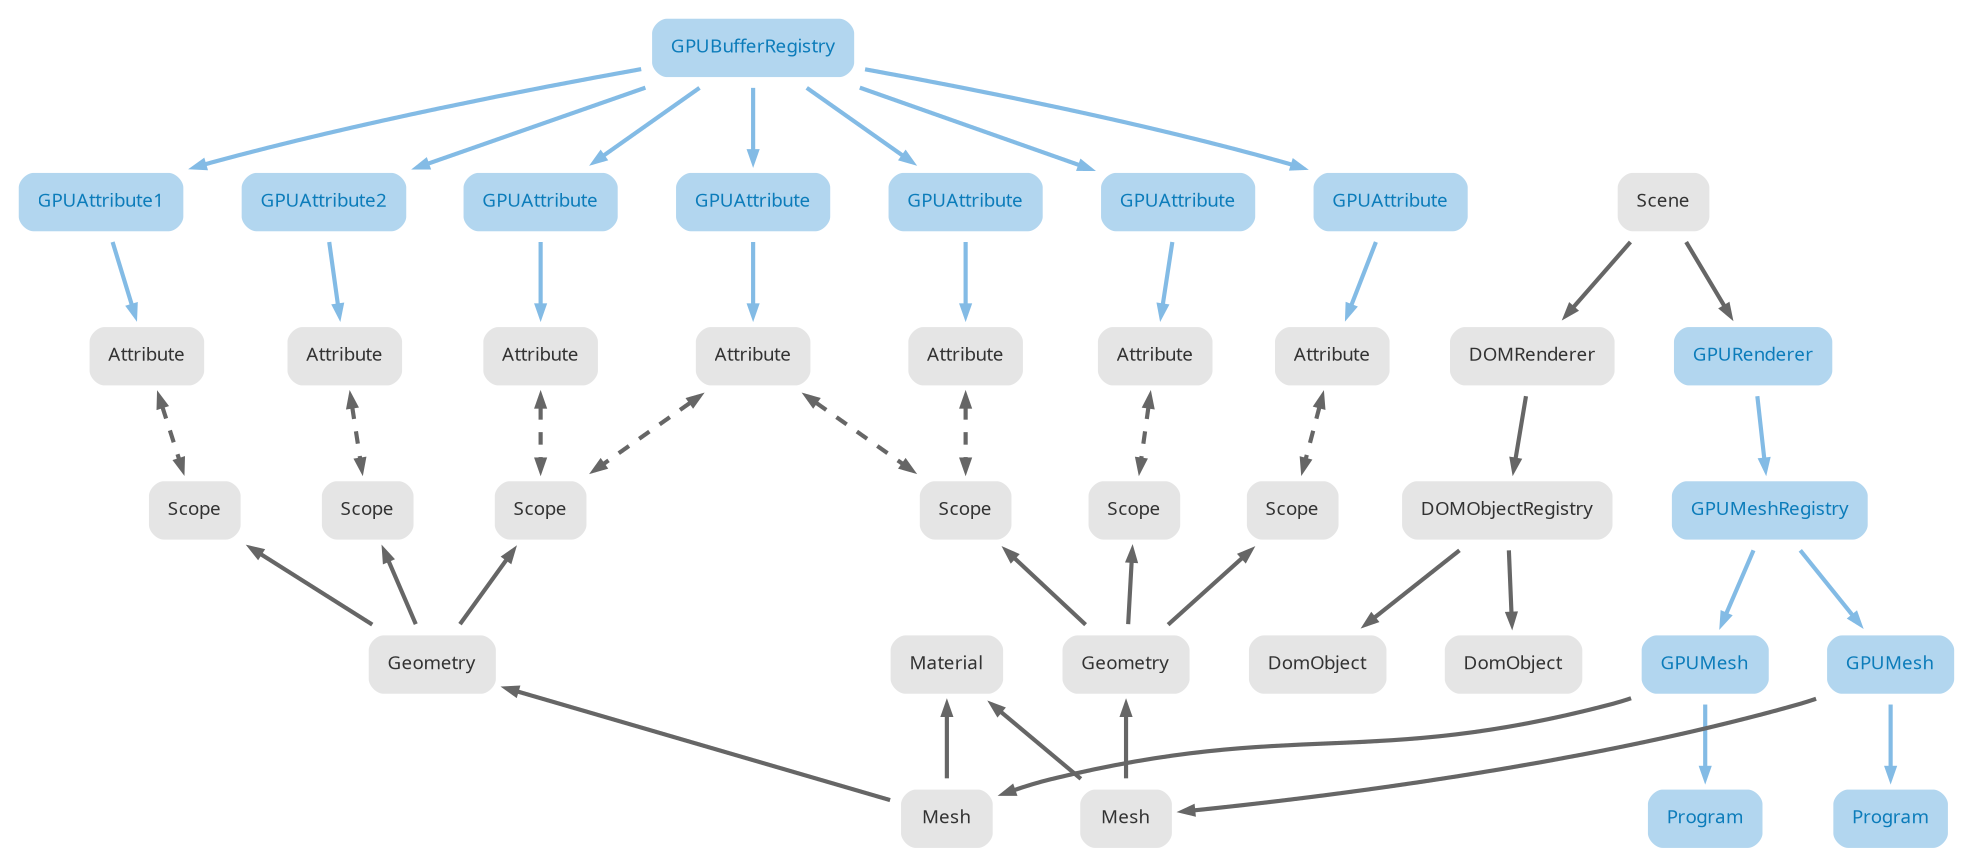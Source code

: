 digraph G {

  node  [style="rounded,filled" shape=box fillcolor="#e5e5e5" fontcolor="#333333" color=white penwidth=10 margin=0.2]
  graph [fontname="QuickSand" fontsize=9 outputorder="nodesfirst"];
  node  [fontname="QuickSand" fontsize=9 pin=true];
  edge  [fontname="QuickSand" fontsize=9 arrowsize=.5, penwidth=2, color="#666666"];
  
  
  attr1 [label="Attribute" pos="1.0,5.0!"]
  attr2 [label="Attribute" pos="2.2,5.0!"]
  attr3 [label="Attribute" pos="3.4,5.0!"]
  attr4 [label="Attribute" pos="4.6,5.0!"]
  attr5 [label="Attribute" pos="5.8,5.0!"]
  attr6 [label="Attribute" pos="7.0,5.0!"]
  attr7 [label="Attribute" pos="8.2,5.0!"]
  
  subgraph GPU {
      node [fillcolor="#b2d6ef" fontcolor="#0c7cba"]
      edge [color="#83bbe5"]
      
      bufferRegistry [label="GPUBufferRegistry" pos="4.6,7.0!"]
      gpuAttr1 [label="GPUAttribute1" pos="1.0,6.0!"]
      gpuAttr2 [label="GPUAttribute2" pos="2.2,6.0!"]
      gpuAttr3 [label="GPUAttribute"  pos="3.4,6.0!"]
      gpuAttr4 [label="GPUAttribute"  pos="4.6,6.0!"]
      gpuAttr5 [label="GPUAttribute"  pos="5.8,6.0!"]
      gpuAttr6 [label="GPUAttribute"  pos="7.0,6.0!"]
      gpuAttr7 [label="GPUAttribute"  pos="8.2,6.0!"]
      
      prog1 [label="Program", pos="3.4,2.0!"]
      prog2 [label="Program", pos="5.8,2.0!"]
      
      gpuMesh1 [label="GPUMesh", pos="2.75,1.0!"]
      gpuMesh2 [label="GPUMesh", pos="6.45,1.0!"]
      gpuMeshRegistry [label="GPUMeshRegistry", pos="4.6,0.0!"]
      gpuRenderer [label="GPURenderer", pos="4.6,-1.0!"]
      
      bufferRegistry -> gpuAttr1
      bufferRegistry -> gpuAttr2
      bufferRegistry -> gpuAttr3
      bufferRegistry -> gpuAttr4
      bufferRegistry -> gpuAttr5
      bufferRegistry -> gpuAttr6
      bufferRegistry -> gpuAttr7
      
      gpuAttr1 -> attr1
      gpuAttr2 -> attr2
      gpuAttr3 -> attr3
      gpuAttr4 -> attr4
      gpuAttr5 -> attr5
      gpuAttr6 -> attr6
      gpuAttr7 -> attr7
      
      gpuMesh1 -> prog1
      gpuMesh2 -> prog2
      
      gpuMeshRegistry -> gpuMesh1
      gpuMeshRegistry -> gpuMesh2
      gpuRenderer -> gpuMeshRegistry
  }
  
  domObject1 [label="DomObject", pos="9.4,1.0!"]
  domObject2 [label="DomObject", pos="10.6,1.0!"]
  domObjectRegistry [label="DOMObjectRegistry", pos="10.0,0.0!"]
  
  domRenderer [label="DOMRenderer", pos="10.0,-1.0!"]
  
  domRenderer -> domObjectRegistry
  domObjectRegistry -> domObject1
  domObjectRegistry -> domObject2
  
  scene [label="Scene", pos="7.4,-3.0!"]
  
  scene -> gpuRenderer
  scene -> domRenderer
  
  scope1 [label="Scope" pos="1.0,4.0!"]
  scope2 [label="Scope" pos="2.2,4.0!"]
  scope3 [label="Scope" pos="3.4,4.0!"]
  scope4 [label="Scope" pos="5.8,4.0!"]
  scope5 [label="Scope" pos="7.0,4.0!"]
  scope6 [label="Scope" pos="8.2,4.0!"]
  
  geo1 [label="Geometry" pos="2.2,3.0!"]
  geo2 [label="Geometry" pos="7.0,3.0!"]
  
  mesh1 [label="Mesh" pos="2.2,2.0!"]
  mesh2 [label="Mesh" pos="7.0,2.0!"]
  
  mat [label="Material", pos="4.6,3.0!"]

  
  gpuMesh1 -> mesh1
  gpuMesh2 -> mesh2
  

  
  attr1 -> scope1 [dir=both style=dashed]
  attr2 -> scope2 [dir=both style=dashed]
  attr3 -> scope3 [dir=both style=dashed]
  attr4 -> scope3 [dir=both style=dashed]
  attr4 -> scope4 [dir=both style=dashed]
  attr5 -> scope4 [dir=both style=dashed]
  attr6 -> scope5 [dir=both style=dashed]
  attr7 -> scope6 [dir=both style=dashed]
  
  scope1 -> geo1 [dir=back]
  scope2 -> geo1 [dir=back]
  scope3 -> geo1 [dir=back]
  
  scope4 -> geo2 [dir=back]
  scope5 -> geo2 [dir=back]
  scope6 -> geo2 [dir=back]
  
  geo1 -> mesh1 [dir=back]
  geo2 -> mesh2 [dir=back]
  
  mat -> mesh1 [dir=back]
  mat -> mesh2 [dir=back]
  
}